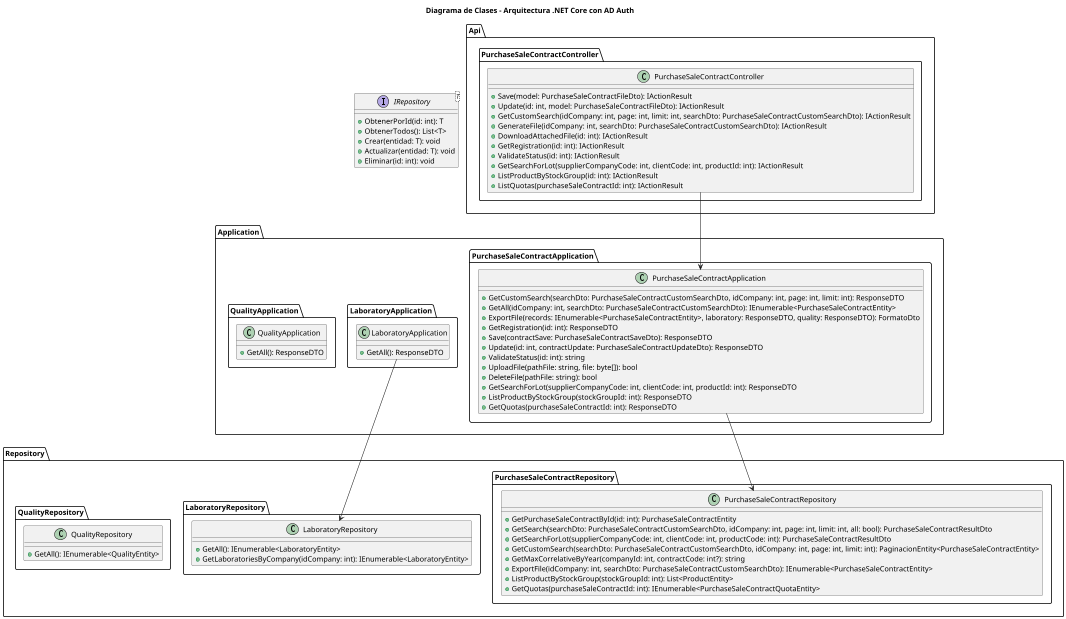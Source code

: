 @startuml "Diagrama de Clases - Arquitectura .NET Core con AD Auth"
title "Diagrama de Clases - Arquitectura .NET Core con AD Auth"
skinparam dpi 50
skinparam pageSize A3
 
package Api {
    package PurchaseSaleContractController {
        class PurchaseSaleContractController {
            + Save(model: PurchaseSaleContractFileDto): IActionResult
            + Update(id: int, model: PurchaseSaleContractFileDto): IActionResult
            + GetCustomSearch(idCompany: int, page: int, limit: int, searchDto: PurchaseSaleContractCustomSearchDto): IActionResult
            + GenerateFile(idCompany: int, searchDto: PurchaseSaleContractCustomSearchDto): IActionResult
            + DownloadAttachedFile(id: int): IActionResult
            + GetRegistration(id: int): IActionResult
            + ValidateStatus(id: int): IActionResult
            + GetSearchForLot(supplierCompanyCode: int, clientCode: int, productId: int): IActionResult
            + ListProductByStockGroup(id: int): IActionResult
            + ListQuotas(purchaseSaleContractId: int): IActionResult
        }
    }  
}
 
package Application {
    package PurchaseSaleContractApplication {
        class PurchaseSaleContractApplication {
            + GetCustomSearch(searchDto: PurchaseSaleContractCustomSearchDto, idCompany: int, page: int, limit: int): ResponseDTO
            + GetAll(idCompany: int, searchDto: PurchaseSaleContractCustomSearchDto): IEnumerable<PurchaseSaleContractEntity>
            + ExportFile(records: IEnumerable<PurchaseSaleContractEntity>, laboratory: ResponseDTO, quality: ResponseDTO): FormatoDto
            + GetRegistration(id: int): ResponseDTO
            + Save(contractSave: PurchaseSaleContractSaveDto): ResponseDTO
            + Update(id: int, contractUpdate: PurchaseSaleContractUpdateDto): ResponseDTO
            + ValidateStatus(id: int): string
            + UploadFile(pathFile: string, file: byte[]): bool
            + DeleteFile(pathFile: string): bool
            + GetSearchForLot(supplierCompanyCode: int, clientCode: int, productId: int): ResponseDTO
            + ListProductByStockGroup(stockGroupId: int): ResponseDTO
            + GetQuotas(purchaseSaleContractId: int): ResponseDTO
        }
    }
     package LaboratoryApplication {
        class LaboratoryApplication {
            + GetAll(): ResponseDTO
        }
    }

    package QualityApplication {
        class QualityApplication {
            + GetAll(): ResponseDTO
        }
    }
}
 
package Repository {
    package PurchaseSaleContractRepository {
        class PurchaseSaleContractRepository {
            + GetPurchaseSaleContractById(id: int): PurchaseSaleContractEntity
            + GetSearch(searchDto: PurchaseSaleContractCustomSearchDto, idCompany: int, page: int, limit: int, all: bool): PurchaseSaleContractResultDto
            + GetSearchForLot(supplierCompanyCode: int, clientCode: int, productCode: int): PurchaseSaleContractResultDto
            + GetCustomSearch(searchDto: PurchaseSaleContractCustomSearchDto, idCompany: int, page: int, limit: int): PaginacionEntity<PurchaseSaleContractEntity>
            + GetMaxCorrelativeByYear(companyId: int, contractCode: int?): string
            + ExportFile(idCompany: int, searchDto: PurchaseSaleContractCustomSearchDto): IEnumerable<PurchaseSaleContractEntity>
            + ListProductByStockGroup(stockGroupId: int): List<ProductEntity>
            + GetQuotas(purchaseSaleContractId: int): IEnumerable<PurchaseSaleContractQuotaEntity>
        }
    }   

     package LaboratoryRepository {
        class LaboratoryRepository {
            + GetAll(): IEnumerable<LaboratoryEntity>
            + GetLaboratoriesByCompany(idCompany: int): IEnumerable<LaboratoryEntity>
        }
    }

     package QualityRepository {
        class QualityRepository {
            + GetAll(): IEnumerable<QualityEntity>
        }
    }
}
 
' Interfaces de Repository
interface IRepository<T> {
    + ObtenerPorId(id: int): T
    + ObtenerTodos(): List<T>
    + Crear(entidad: T): void
    + Actualizar(entidad: T): void
    + Eliminar(id: int): void
}
 
Api.PurchaseSaleContractController.PurchaseSaleContractController --> Application.PurchaseSaleContractApplication.PurchaseSaleContractApplication
Application.PurchaseSaleContractApplication.PurchaseSaleContractApplication --> Repository.PurchaseSaleContractRepository.PurchaseSaleContractRepository
 
Application.LaboratoryApplication.LaboratoryApplication --> Repository.LaboratoryRepository.LaboratoryRepository 
@enduml